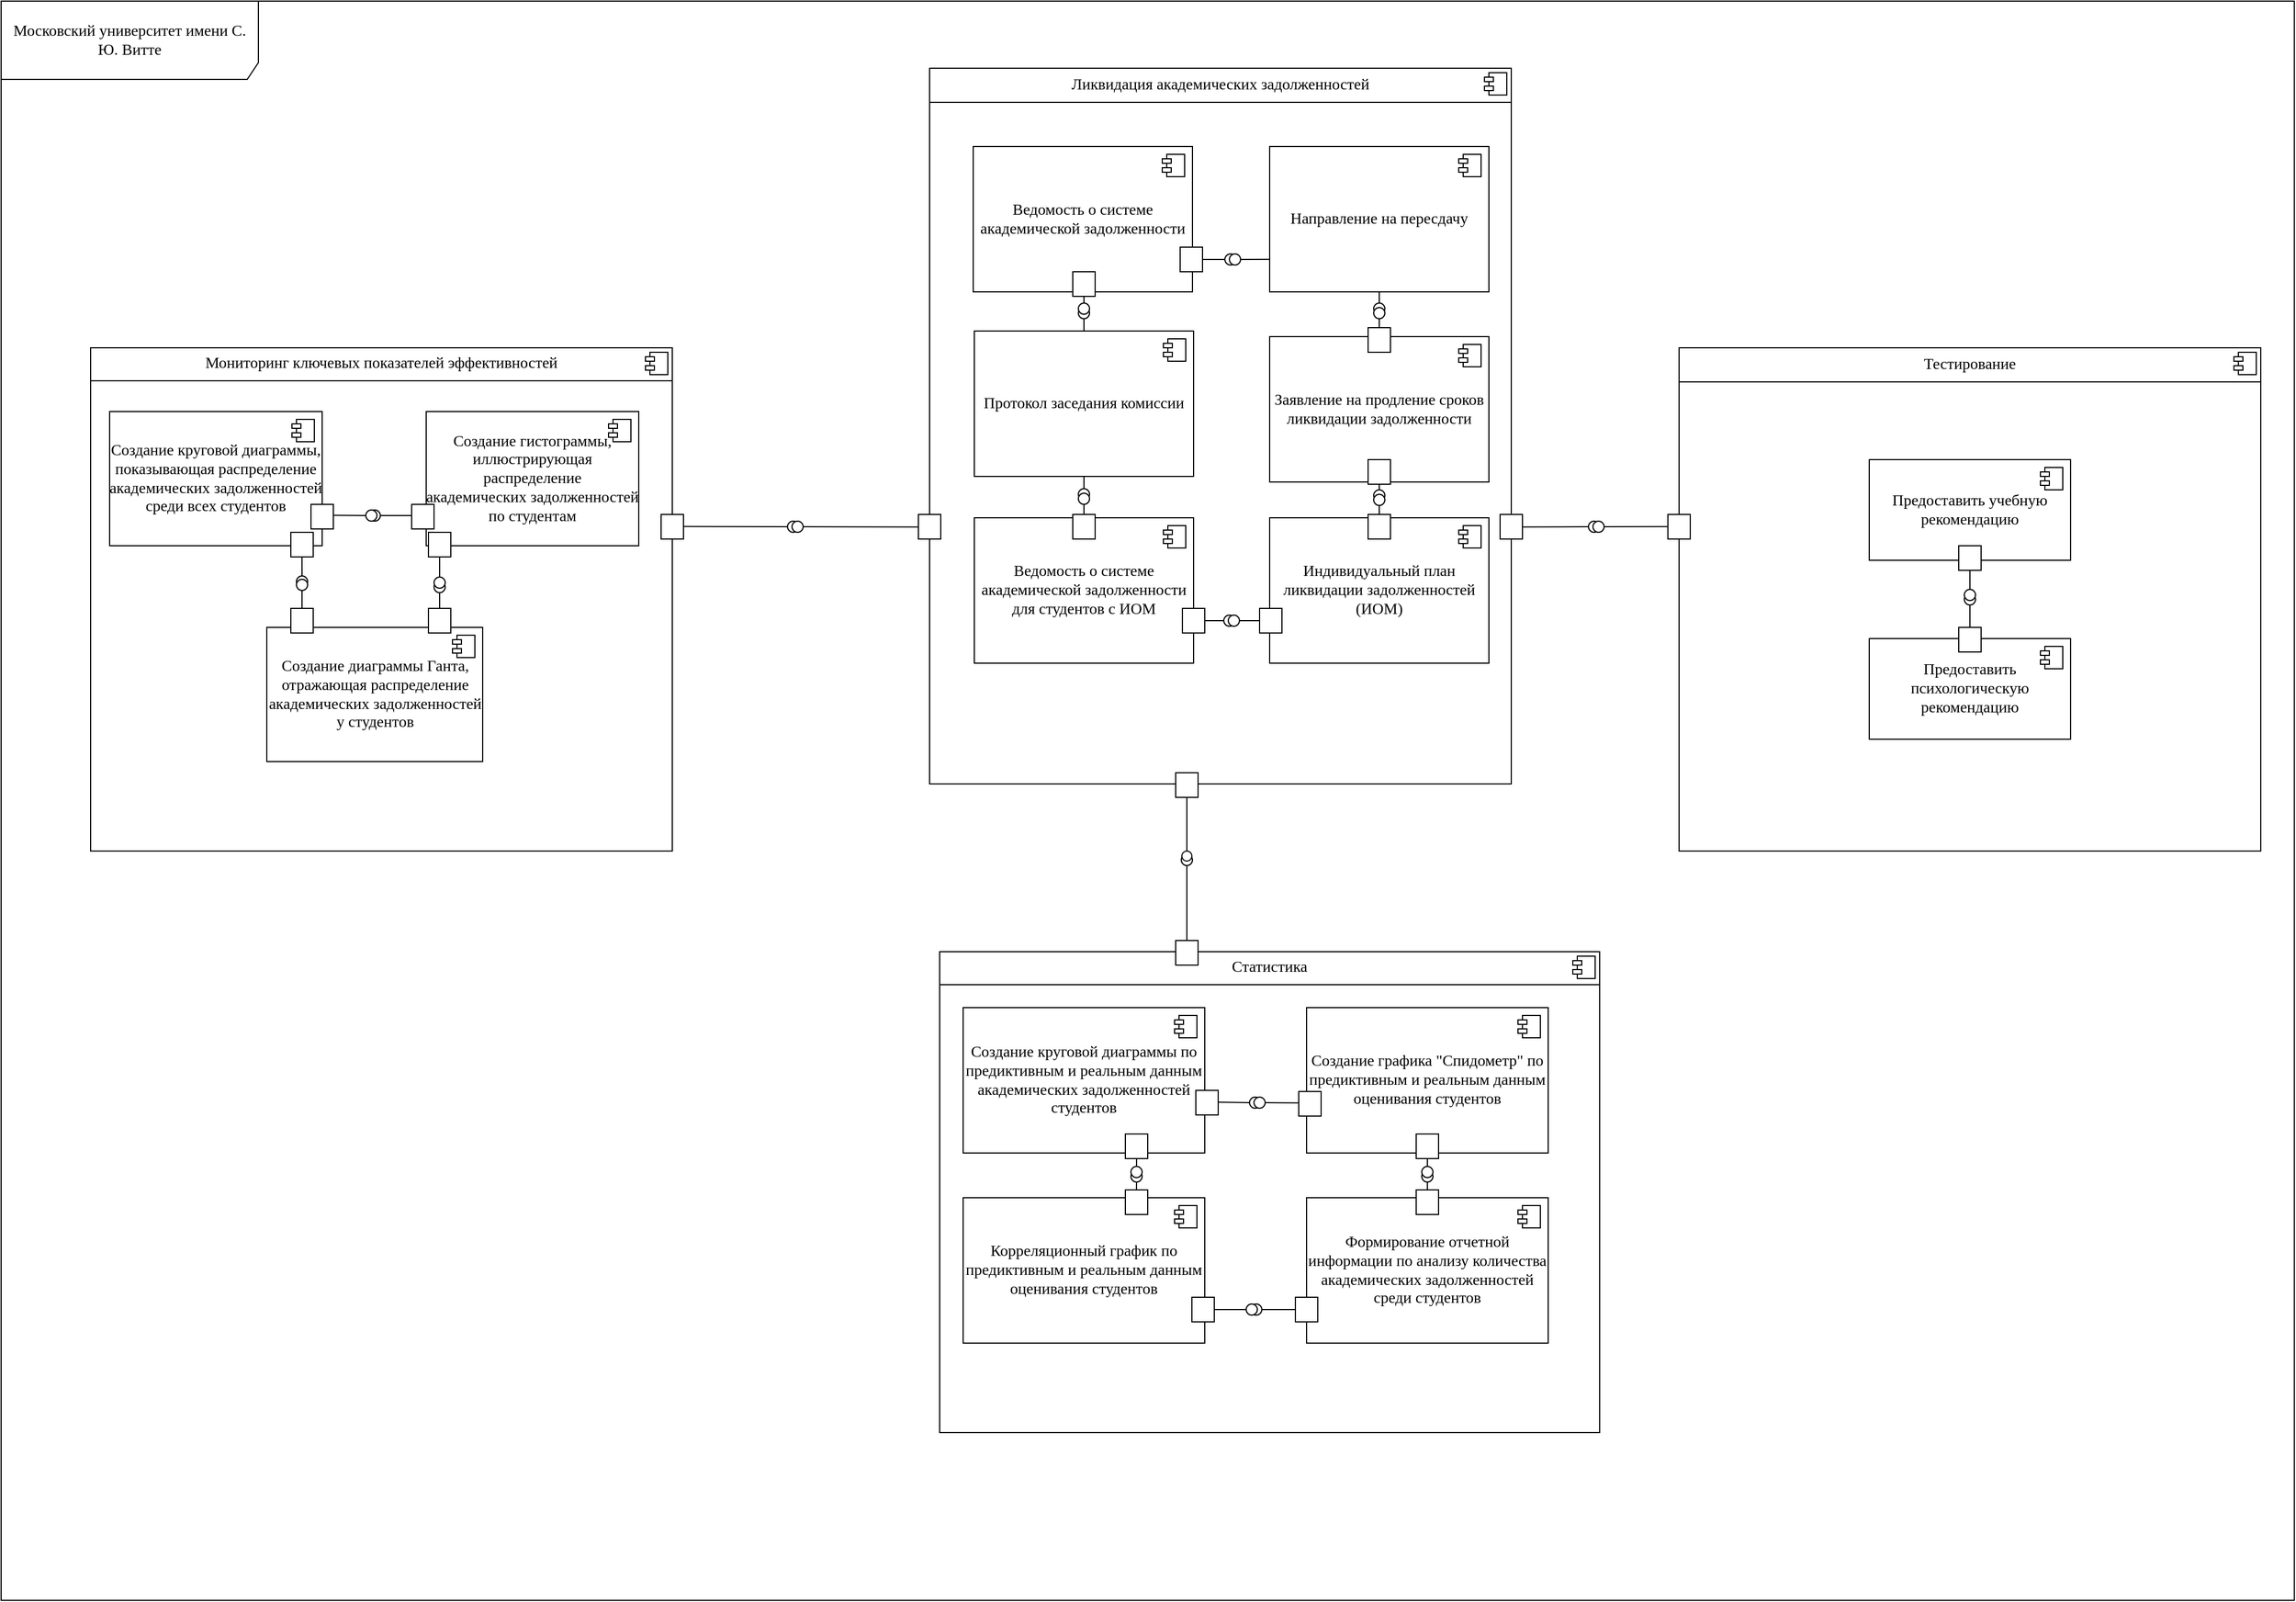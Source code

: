 <mxfile version="26.2.14">
  <diagram name="Страница — 1" id="tuDW8CyXOWbxXbq1CpbA">
    <mxGraphModel dx="2610" dy="2129" grid="1" gridSize="10" guides="1" tooltips="1" connect="1" arrows="1" fold="1" page="1" pageScale="1" pageWidth="827" pageHeight="1169" math="0" shadow="0">
      <root>
        <mxCell id="0" />
        <mxCell id="1" parent="0" />
        <mxCell id="GqfjoaPEXX9DiEDyRWb6-24" value="Московский университет имени С. Ю. Витте" style="shape=umlFrame;whiteSpace=wrap;html=1;pointerEvents=0;width=230;height=70;fontFamily=Times New Roman;fontSize=14;" parent="1" vertex="1">
          <mxGeometry x="-700" y="-350" width="2050" height="1430" as="geometry" />
        </mxCell>
        <mxCell id="eFST4AZn0hhs2lqFVO2i-1" value="&lt;p style=&quot;margin:0px;margin-top:6px;text-align:center;&quot;&gt;&lt;span style=&quot;font-family: &amp;quot;Times New Roman&amp;quot;; font-size: 14px;&quot;&gt;Мониторинг ключевых показателей эффективностей&lt;/span&gt;&lt;/p&gt;&lt;hr size=&quot;1&quot; style=&quot;border-style:solid;&quot;&gt;&lt;p style=&quot;margin:0px;margin-left:8px;&quot;&gt;&lt;br&gt;&lt;/p&gt;" style="align=left;overflow=fill;html=1;dropTarget=0;whiteSpace=wrap;" parent="1" vertex="1">
          <mxGeometry x="-620" y="-40" width="520" height="450" as="geometry" />
        </mxCell>
        <mxCell id="eFST4AZn0hhs2lqFVO2i-2" value="" style="shape=component;jettyWidth=8;jettyHeight=4;" parent="eFST4AZn0hhs2lqFVO2i-1" vertex="1">
          <mxGeometry x="1" width="20" height="20" relative="1" as="geometry">
            <mxPoint x="-24" y="4" as="offset" />
          </mxGeometry>
        </mxCell>
        <mxCell id="eFST4AZn0hhs2lqFVO2i-3" value="Создание круговой диаграммы, показывающая распределение академических&amp;nbsp;задолженностей среди всех студентов" style="html=1;dropTarget=0;whiteSpace=wrap;fontFamily=Times New Roman;fontSize=14;" parent="1" vertex="1">
          <mxGeometry x="-603" y="17" width="190" height="120" as="geometry" />
        </mxCell>
        <mxCell id="eFST4AZn0hhs2lqFVO2i-4" value="" style="shape=module;jettyWidth=8;jettyHeight=4;fontFamily=Times New Roman;fontSize=14;" parent="eFST4AZn0hhs2lqFVO2i-3" vertex="1">
          <mxGeometry x="1" width="20" height="20" relative="1" as="geometry">
            <mxPoint x="-27" y="7" as="offset" />
          </mxGeometry>
        </mxCell>
        <mxCell id="eFST4AZn0hhs2lqFVO2i-5" value="&lt;p style=&quot;margin:0px;margin-top:6px;text-align:center;&quot;&gt;&lt;span style=&quot;background-color: transparent;&quot;&gt;&lt;font face=&quot;Times New Roman&quot;&gt;&lt;span style=&quot;font-size: 14px;&quot;&gt;Статистика&lt;/span&gt;&lt;/font&gt;&lt;/span&gt;&lt;/p&gt;&lt;hr size=&quot;1&quot; style=&quot;border-style:solid;&quot;&gt;&lt;p style=&quot;margin:0px;margin-left:8px;&quot;&gt;&lt;br&gt;&lt;/p&gt;" style="align=left;overflow=fill;html=1;dropTarget=0;whiteSpace=wrap;" parent="1" vertex="1">
          <mxGeometry x="139" y="500" width="590" height="430" as="geometry" />
        </mxCell>
        <mxCell id="eFST4AZn0hhs2lqFVO2i-6" value="" style="shape=component;jettyWidth=8;jettyHeight=4;" parent="eFST4AZn0hhs2lqFVO2i-5" vertex="1">
          <mxGeometry x="1" width="20" height="20" relative="1" as="geometry">
            <mxPoint x="-24" y="4" as="offset" />
          </mxGeometry>
        </mxCell>
        <mxCell id="eFST4AZn0hhs2lqFVO2i-7" value="&lt;p style=&quot;margin:0px;margin-top:6px;text-align:center;&quot;&gt;&lt;span style=&quot;background-color: transparent; text-align: left; font-size: 14px;&quot;&gt;&lt;font face=&quot;Times New Roman&quot;&gt;Тестирование&lt;/font&gt;&lt;/span&gt;&lt;/p&gt;&lt;hr size=&quot;1&quot; style=&quot;border-style:solid;&quot;&gt;&lt;p style=&quot;margin:0px;margin-left:8px;&quot;&gt;&lt;br&gt;&lt;/p&gt;" style="align=left;overflow=fill;html=1;dropTarget=0;whiteSpace=wrap;" parent="1" vertex="1">
          <mxGeometry x="800" y="-40" width="520" height="450" as="geometry" />
        </mxCell>
        <mxCell id="eFST4AZn0hhs2lqFVO2i-8" value="" style="shape=component;jettyWidth=8;jettyHeight=4;" parent="eFST4AZn0hhs2lqFVO2i-7" vertex="1">
          <mxGeometry x="1" width="20" height="20" relative="1" as="geometry">
            <mxPoint x="-24" y="4" as="offset" />
          </mxGeometry>
        </mxCell>
        <mxCell id="eFST4AZn0hhs2lqFVO2i-9" value="Создание круговой диаграммы по предиктивным и реальным данным академических задолженностей студентов" style="html=1;dropTarget=0;whiteSpace=wrap;fontFamily=Times New Roman;fontSize=14;" parent="1" vertex="1">
          <mxGeometry x="160" y="550" width="216" height="130" as="geometry" />
        </mxCell>
        <mxCell id="eFST4AZn0hhs2lqFVO2i-10" value="" style="shape=module;jettyWidth=8;jettyHeight=4;fontFamily=Times New Roman;fontSize=14;" parent="eFST4AZn0hhs2lqFVO2i-9" vertex="1">
          <mxGeometry x="1" width="20" height="20" relative="1" as="geometry">
            <mxPoint x="-27" y="7" as="offset" />
          </mxGeometry>
        </mxCell>
        <mxCell id="eFST4AZn0hhs2lqFVO2i-11" value="Создание графика &quot;Спидометр&quot; по предиктивным и реальным данным оценивания студентов" style="html=1;dropTarget=0;whiteSpace=wrap;fontFamily=Times New Roman;fontSize=14;" parent="1" vertex="1">
          <mxGeometry x="467" y="550" width="216" height="130" as="geometry" />
        </mxCell>
        <mxCell id="eFST4AZn0hhs2lqFVO2i-12" value="" style="shape=module;jettyWidth=8;jettyHeight=4;fontFamily=Times New Roman;fontSize=14;" parent="eFST4AZn0hhs2lqFVO2i-11" vertex="1">
          <mxGeometry x="1" width="20" height="20" relative="1" as="geometry">
            <mxPoint x="-27" y="7" as="offset" />
          </mxGeometry>
        </mxCell>
        <mxCell id="eFST4AZn0hhs2lqFVO2i-13" value="Корреляционный график по предиктивным и реальным данным оценивания студентов" style="html=1;dropTarget=0;whiteSpace=wrap;fontFamily=Times New Roman;fontSize=14;" parent="1" vertex="1">
          <mxGeometry x="160" y="720" width="216" height="130" as="geometry" />
        </mxCell>
        <mxCell id="eFST4AZn0hhs2lqFVO2i-14" value="" style="shape=module;jettyWidth=8;jettyHeight=4;fontFamily=Times New Roman;fontSize=14;" parent="eFST4AZn0hhs2lqFVO2i-13" vertex="1">
          <mxGeometry x="1" width="20" height="20" relative="1" as="geometry">
            <mxPoint x="-27" y="7" as="offset" />
          </mxGeometry>
        </mxCell>
        <mxCell id="eFST4AZn0hhs2lqFVO2i-15" value="Формирование отчетной информации по анализу количества академических задолженностей среди студентов" style="html=1;dropTarget=0;whiteSpace=wrap;fontFamily=Times New Roman;fontSize=14;" parent="1" vertex="1">
          <mxGeometry x="467" y="720" width="216" height="130" as="geometry" />
        </mxCell>
        <mxCell id="eFST4AZn0hhs2lqFVO2i-16" value="" style="shape=module;jettyWidth=8;jettyHeight=4;fontFamily=Times New Roman;fontSize=14;" parent="eFST4AZn0hhs2lqFVO2i-15" vertex="1">
          <mxGeometry x="1" width="20" height="20" relative="1" as="geometry">
            <mxPoint x="-27" y="7" as="offset" />
          </mxGeometry>
        </mxCell>
        <mxCell id="eFST4AZn0hhs2lqFVO2i-25" value="" style="endArrow=none;html=1;rounded=0;entryX=0;entryY=0.5;entryDx=0;entryDy=0;exitX=1;exitY=0.5;exitDx=0;exitDy=0;" parent="1" source="3ke8UDndpjx4X5iE5hRl-86" target="qDimAyg0jFaIY0I--tQH-64" edge="1">
          <mxGeometry width="50" height="50" relative="1" as="geometry">
            <mxPoint x="263" y="860" as="sourcePoint" />
            <mxPoint x="291" y="881" as="targetPoint" />
          </mxGeometry>
        </mxCell>
        <mxCell id="eFST4AZn0hhs2lqFVO2i-24" value="" style="ellipse;whiteSpace=wrap;html=1;aspect=fixed;" parent="1" vertex="1">
          <mxGeometry x="417" y="815" width="10" height="10" as="geometry" />
        </mxCell>
        <mxCell id="eFST4AZn0hhs2lqFVO2i-29" value="" style="endArrow=none;html=1;rounded=0;entryX=0.717;entryY=0;entryDx=0;entryDy=0;exitX=0.5;exitY=1;exitDx=0;exitDy=0;entryPerimeter=0;" parent="1" source="eFST4AZn0hhs2lqFVO2i-30" target="eFST4AZn0hhs2lqFVO2i-13" edge="1">
          <mxGeometry width="50" height="50" relative="1" as="geometry">
            <mxPoint x="273" y="870" as="sourcePoint" />
            <mxPoint x="273" y="715" as="targetPoint" />
          </mxGeometry>
        </mxCell>
        <mxCell id="eFST4AZn0hhs2lqFVO2i-31" value="" style="endArrow=none;html=1;rounded=0;entryX=1;entryY=0.25;entryDx=0;entryDy=0;exitX=0.5;exitY=1;exitDx=0;exitDy=0;" parent="1" source="eFST4AZn0hhs2lqFVO2i-32" target="eFST4AZn0hhs2lqFVO2i-30" edge="1">
          <mxGeometry width="50" height="50" relative="1" as="geometry">
            <mxPoint x="340" y="690" as="sourcePoint" />
            <mxPoint x="273" y="715" as="targetPoint" />
          </mxGeometry>
        </mxCell>
        <mxCell id="eFST4AZn0hhs2lqFVO2i-30" value="" style="ellipse;whiteSpace=wrap;html=1;aspect=fixed;" parent="1" vertex="1">
          <mxGeometry x="310" y="696" width="10" height="10" as="geometry" />
        </mxCell>
        <mxCell id="eFST4AZn0hhs2lqFVO2i-33" value="" style="endArrow=none;html=1;rounded=0;entryX=0.5;entryY=0;entryDx=0;entryDy=0;exitX=0.718;exitY=1.002;exitDx=0;exitDy=0;exitPerimeter=0;" parent="1" source="eFST4AZn0hhs2lqFVO2i-9" target="eFST4AZn0hhs2lqFVO2i-32" edge="1">
          <mxGeometry width="50" height="50" relative="1" as="geometry">
            <mxPoint x="340" y="690" as="sourcePoint" />
            <mxPoint x="304" y="703" as="targetPoint" />
          </mxGeometry>
        </mxCell>
        <mxCell id="eFST4AZn0hhs2lqFVO2i-32" value="" style="ellipse;whiteSpace=wrap;html=1;aspect=fixed;" parent="1" vertex="1">
          <mxGeometry x="310" y="692" width="10" height="10" as="geometry" />
        </mxCell>
        <mxCell id="eFST4AZn0hhs2lqFVO2i-36" value="" style="endArrow=none;html=1;rounded=0;entryX=0;entryY=0.656;entryDx=0;entryDy=0;exitX=1;exitY=0.5;exitDx=0;exitDy=0;entryPerimeter=0;" parent="1" source="eFST4AZn0hhs2lqFVO2i-39" target="eFST4AZn0hhs2lqFVO2i-11" edge="1">
          <mxGeometry width="50" height="50" relative="1" as="geometry">
            <mxPoint x="350" y="700" as="sourcePoint" />
            <mxPoint x="460.0" y="660" as="targetPoint" />
          </mxGeometry>
        </mxCell>
        <mxCell id="eFST4AZn0hhs2lqFVO2i-38" value="" style="endArrow=none;html=1;rounded=0;entryX=0;entryY=0.5;entryDx=0;entryDy=0;exitX=1;exitY=0.649;exitDx=0;exitDy=0;exitPerimeter=0;" parent="1" source="eFST4AZn0hhs2lqFVO2i-9" target="eFST4AZn0hhs2lqFVO2i-37" edge="1">
          <mxGeometry width="50" height="50" relative="1" as="geometry">
            <mxPoint x="380.0" y="635" as="sourcePoint" />
            <mxPoint x="460" y="660" as="targetPoint" />
          </mxGeometry>
        </mxCell>
        <mxCell id="eFST4AZn0hhs2lqFVO2i-37" value="" style="ellipse;whiteSpace=wrap;html=1;aspect=fixed;" parent="1" vertex="1">
          <mxGeometry x="416" y="630" width="10" height="10" as="geometry" />
        </mxCell>
        <mxCell id="eFST4AZn0hhs2lqFVO2i-40" value="" style="endArrow=none;html=1;rounded=0;entryX=0;entryY=0.5;entryDx=0;entryDy=0;exitX=1;exitY=0.25;exitDx=0;exitDy=0;" parent="1" source="eFST4AZn0hhs2lqFVO2i-37" target="eFST4AZn0hhs2lqFVO2i-39" edge="1">
          <mxGeometry width="50" height="50" relative="1" as="geometry">
            <mxPoint x="413" y="643" as="sourcePoint" />
            <mxPoint x="460" y="660" as="targetPoint" />
          </mxGeometry>
        </mxCell>
        <mxCell id="eFST4AZn0hhs2lqFVO2i-39" value="" style="ellipse;whiteSpace=wrap;html=1;aspect=fixed;" parent="1" vertex="1">
          <mxGeometry x="420" y="630" width="10" height="10" as="geometry" />
        </mxCell>
        <mxCell id="eFST4AZn0hhs2lqFVO2i-43" value="" style="endArrow=none;html=1;rounded=0;entryX=0.5;entryY=0;entryDx=0;entryDy=0;exitX=0.5;exitY=1;exitDx=0;exitDy=0;" parent="1" source="eFST4AZn0hhs2lqFVO2i-44" target="eFST4AZn0hhs2lqFVO2i-15" edge="1">
          <mxGeometry width="50" height="50" relative="1" as="geometry">
            <mxPoint x="427" y="653" as="sourcePoint" />
            <mxPoint x="515" y="710" as="targetPoint" />
          </mxGeometry>
        </mxCell>
        <mxCell id="eFST4AZn0hhs2lqFVO2i-45" value="" style="endArrow=none;html=1;rounded=0;entryX=0.75;entryY=0;entryDx=0;entryDy=0;exitX=0.5;exitY=1;exitDx=0;exitDy=0;" parent="1" source="eFST4AZn0hhs2lqFVO2i-46" target="eFST4AZn0hhs2lqFVO2i-44" edge="1">
          <mxGeometry width="50" height="50" relative="1" as="geometry">
            <mxPoint x="580" y="690" as="sourcePoint" />
            <mxPoint x="515" y="710" as="targetPoint" />
          </mxGeometry>
        </mxCell>
        <mxCell id="eFST4AZn0hhs2lqFVO2i-44" value="" style="ellipse;whiteSpace=wrap;html=1;aspect=fixed;" parent="1" vertex="1">
          <mxGeometry x="570" y="696" width="10" height="10" as="geometry" />
        </mxCell>
        <mxCell id="eFST4AZn0hhs2lqFVO2i-47" value="" style="endArrow=none;html=1;rounded=0;entryX=0.5;entryY=0;entryDx=0;entryDy=0;exitX=0.5;exitY=1;exitDx=0;exitDy=0;" parent="1" source="eFST4AZn0hhs2lqFVO2i-11" target="eFST4AZn0hhs2lqFVO2i-46" edge="1">
          <mxGeometry width="50" height="50" relative="1" as="geometry">
            <mxPoint x="580" y="690" as="sourcePoint" />
            <mxPoint x="533" y="701" as="targetPoint" />
          </mxGeometry>
        </mxCell>
        <mxCell id="eFST4AZn0hhs2lqFVO2i-46" value="" style="ellipse;whiteSpace=wrap;html=1;aspect=fixed;" parent="1" vertex="1">
          <mxGeometry x="570" y="692" width="10" height="10" as="geometry" />
        </mxCell>
        <mxCell id="eFST4AZn0hhs2lqFVO2i-63" value="Предоставить учебную рекомендацию" style="html=1;dropTarget=0;whiteSpace=wrap;fontFamily=Times New Roman;fontSize=14;" parent="1" vertex="1">
          <mxGeometry x="970" y="60" width="180" height="90" as="geometry" />
        </mxCell>
        <mxCell id="eFST4AZn0hhs2lqFVO2i-64" value="" style="shape=module;jettyWidth=8;jettyHeight=4;fontFamily=Times New Roman;fontSize=14;" parent="eFST4AZn0hhs2lqFVO2i-63" vertex="1">
          <mxGeometry x="1" width="20" height="20" relative="1" as="geometry">
            <mxPoint x="-27" y="7" as="offset" />
          </mxGeometry>
        </mxCell>
        <mxCell id="eFST4AZn0hhs2lqFVO2i-65" value="Предоставить психологическую рекомендацию" style="html=1;dropTarget=0;whiteSpace=wrap;fontFamily=Times New Roman;fontSize=14;" parent="1" vertex="1">
          <mxGeometry x="970" y="220" width="180" height="90" as="geometry" />
        </mxCell>
        <mxCell id="eFST4AZn0hhs2lqFVO2i-66" value="" style="shape=module;jettyWidth=8;jettyHeight=4;fontFamily=Times New Roman;fontSize=14;" parent="eFST4AZn0hhs2lqFVO2i-65" vertex="1">
          <mxGeometry x="1" width="20" height="20" relative="1" as="geometry">
            <mxPoint x="-27" y="7" as="offset" />
          </mxGeometry>
        </mxCell>
        <mxCell id="eFST4AZn0hhs2lqFVO2i-75" value="" style="endArrow=none;html=1;rounded=0;exitX=0.5;exitY=0;exitDx=0;exitDy=0;entryX=0.5;entryY=1;entryDx=0;entryDy=0;" parent="1" source="eFST4AZn0hhs2lqFVO2i-78" target="eFST4AZn0hhs2lqFVO2i-63" edge="1">
          <mxGeometry width="50" height="50" relative="1" as="geometry">
            <mxPoint x="918" y="579" as="sourcePoint" />
            <mxPoint x="1060" y="160" as="targetPoint" />
          </mxGeometry>
        </mxCell>
        <mxCell id="eFST4AZn0hhs2lqFVO2i-77" value="" style="endArrow=none;html=1;rounded=0;exitX=0.5;exitY=0;exitDx=0;exitDy=0;entryX=0.5;entryY=1;entryDx=0;entryDy=0;" parent="1" source="eFST4AZn0hhs2lqFVO2i-65" target="eFST4AZn0hhs2lqFVO2i-76" edge="1">
          <mxGeometry width="50" height="50" relative="1" as="geometry">
            <mxPoint x="1060" y="210" as="sourcePoint" />
            <mxPoint x="1060" y="160" as="targetPoint" />
          </mxGeometry>
        </mxCell>
        <mxCell id="eFST4AZn0hhs2lqFVO2i-76" value="" style="ellipse;whiteSpace=wrap;html=1;aspect=fixed;" parent="1" vertex="1">
          <mxGeometry x="1055" y="180" width="10" height="10" as="geometry" />
        </mxCell>
        <mxCell id="eFST4AZn0hhs2lqFVO2i-79" value="" style="endArrow=none;html=1;rounded=0;exitX=0.5;exitY=0;exitDx=0;exitDy=0;entryX=0.5;entryY=1;entryDx=0;entryDy=0;" parent="1" source="eFST4AZn0hhs2lqFVO2i-76" target="eFST4AZn0hhs2lqFVO2i-78" edge="1">
          <mxGeometry width="50" height="50" relative="1" as="geometry">
            <mxPoint x="1060" y="180" as="sourcePoint" />
            <mxPoint x="1060" y="160" as="targetPoint" />
          </mxGeometry>
        </mxCell>
        <mxCell id="eFST4AZn0hhs2lqFVO2i-78" value="" style="ellipse;whiteSpace=wrap;html=1;aspect=fixed;" parent="1" vertex="1">
          <mxGeometry x="1055" y="176" width="10" height="10" as="geometry" />
        </mxCell>
        <mxCell id="eFST4AZn0hhs2lqFVO2i-88" value="Создание диаграммы Ганта, отражающая распределение академических&amp;nbsp;задолженностей у студентов" style="html=1;dropTarget=0;whiteSpace=wrap;fontFamily=Times New Roman;fontSize=14;" parent="1" vertex="1">
          <mxGeometry x="-462.5" y="210" width="193" height="120" as="geometry" />
        </mxCell>
        <mxCell id="eFST4AZn0hhs2lqFVO2i-89" value="" style="shape=module;jettyWidth=8;jettyHeight=4;fontFamily=Times New Roman;fontSize=14;" parent="eFST4AZn0hhs2lqFVO2i-88" vertex="1">
          <mxGeometry x="1" width="20" height="20" relative="1" as="geometry">
            <mxPoint x="-27" y="7" as="offset" />
          </mxGeometry>
        </mxCell>
        <mxCell id="eFST4AZn0hhs2lqFVO2i-90" value="Создание гистограммы, иллюстрирующая распределение академических&amp;nbsp;задолженностей по студентам" style="html=1;dropTarget=0;whiteSpace=wrap;fontFamily=Times New Roman;fontSize=14;" parent="1" vertex="1">
          <mxGeometry x="-320" y="17" width="190" height="120" as="geometry" />
        </mxCell>
        <mxCell id="eFST4AZn0hhs2lqFVO2i-91" value="" style="shape=module;jettyWidth=8;jettyHeight=4;fontFamily=Times New Roman;fontSize=14;" parent="eFST4AZn0hhs2lqFVO2i-90" vertex="1">
          <mxGeometry x="1" width="20" height="20" relative="1" as="geometry">
            <mxPoint x="-27" y="7" as="offset" />
          </mxGeometry>
        </mxCell>
        <mxCell id="eFST4AZn0hhs2lqFVO2i-100" value="" style="endArrow=none;html=1;rounded=0;exitX=0.5;exitY=0;exitDx=0;exitDy=0;entryX=0.063;entryY=1.003;entryDx=0;entryDy=0;entryPerimeter=0;" parent="1" source="eFST4AZn0hhs2lqFVO2i-105" target="eFST4AZn0hhs2lqFVO2i-90" edge="1">
          <mxGeometry width="50" height="50" relative="1" as="geometry">
            <mxPoint x="800" y="211" as="sourcePoint" />
            <mxPoint x="-293" y="140" as="targetPoint" />
          </mxGeometry>
        </mxCell>
        <mxCell id="eFST4AZn0hhs2lqFVO2i-101" value="" style="endArrow=none;html=1;rounded=0;entryX=0.905;entryY=1.003;entryDx=0;entryDy=0;entryPerimeter=0;" parent="1" source="eFST4AZn0hhs2lqFVO2i-116" target="eFST4AZn0hhs2lqFVO2i-3" edge="1">
          <mxGeometry width="50" height="50" relative="1" as="geometry">
            <mxPoint x="-190" y="315" as="sourcePoint" />
            <mxPoint x="-490.08" y="147" as="targetPoint" />
          </mxGeometry>
        </mxCell>
        <mxCell id="eFST4AZn0hhs2lqFVO2i-102" value="" style="endArrow=none;html=1;rounded=0;entryX=-0.009;entryY=0.456;entryDx=0;entryDy=0;exitX=1;exitY=0.5;exitDx=0;exitDy=0;entryPerimeter=0;" parent="1" source="eFST4AZn0hhs2lqFVO2i-114" target="3ke8UDndpjx4X5iE5hRl-100" edge="1">
          <mxGeometry width="50" height="50" relative="1" as="geometry">
            <mxPoint x="-259" y="210" as="sourcePoint" />
            <mxPoint x="-314" y="85" as="targetPoint" />
          </mxGeometry>
        </mxCell>
        <mxCell id="eFST4AZn0hhs2lqFVO2i-104" value="" style="endArrow=none;html=1;rounded=0;entryX=0.5;entryY=1;entryDx=0;entryDy=0;exitX=0.5;exitY=0;exitDx=0;exitDy=0;" parent="1" source="3ke8UDndpjx4X5iE5hRl-94" target="eFST4AZn0hhs2lqFVO2i-103" edge="1">
          <mxGeometry width="50" height="50" relative="1" as="geometry">
            <mxPoint x="-280.0" y="305" as="sourcePoint" />
            <mxPoint x="-55" y="255" as="targetPoint" />
          </mxGeometry>
        </mxCell>
        <mxCell id="eFST4AZn0hhs2lqFVO2i-103" value="" style="ellipse;whiteSpace=wrap;html=1;aspect=fixed;" parent="1" vertex="1">
          <mxGeometry x="-313" y="169" width="10" height="10" as="geometry" />
        </mxCell>
        <mxCell id="eFST4AZn0hhs2lqFVO2i-106" value="" style="endArrow=none;html=1;rounded=0;entryX=0.057;entryY=0.717;entryDx=0;entryDy=0;exitX=0.735;exitY=0.08;exitDx=0;exitDy=0;exitPerimeter=0;entryPerimeter=0;" parent="1" source="eFST4AZn0hhs2lqFVO2i-103" target="eFST4AZn0hhs2lqFVO2i-105" edge="1">
          <mxGeometry width="50" height="50" relative="1" as="geometry">
            <mxPoint x="-131" y="287" as="sourcePoint" />
            <mxPoint x="-55" y="255" as="targetPoint" />
          </mxGeometry>
        </mxCell>
        <mxCell id="eFST4AZn0hhs2lqFVO2i-105" value="" style="ellipse;whiteSpace=wrap;html=1;aspect=fixed;" parent="1" vertex="1">
          <mxGeometry x="-313" y="165" width="10" height="10" as="geometry" />
        </mxCell>
        <mxCell id="eFST4AZn0hhs2lqFVO2i-113" value="" style="endArrow=none;html=1;rounded=0;entryX=0;entryY=0.5;entryDx=0;entryDy=0;entryPerimeter=0;exitX=1;exitY=0.5;exitDx=0;exitDy=0;" parent="1" source="eFST4AZn0hhs2lqFVO2i-114" target="eFST4AZn0hhs2lqFVO2i-112" edge="1">
          <mxGeometry width="50" height="50" relative="1" as="geometry">
            <mxPoint x="-200" y="115" as="sourcePoint" />
            <mxPoint x="-150" y="150" as="targetPoint" />
          </mxGeometry>
        </mxCell>
        <mxCell id="eFST4AZn0hhs2lqFVO2i-115" value="" style="endArrow=none;html=1;rounded=0;entryX=0;entryY=0.5;entryDx=0;entryDy=0;entryPerimeter=0;exitX=1;exitY=0.5;exitDx=0;exitDy=0;" parent="1" source="eFST4AZn0hhs2lqFVO2i-112" target="eFST4AZn0hhs2lqFVO2i-114" edge="1">
          <mxGeometry width="50" height="50" relative="1" as="geometry">
            <mxPoint x="-170" y="130" as="sourcePoint" />
            <mxPoint x="-150" y="150" as="targetPoint" />
          </mxGeometry>
        </mxCell>
        <mxCell id="eFST4AZn0hhs2lqFVO2i-117" value="" style="endArrow=none;html=1;rounded=0;entryX=0.7;entryY=0.9;entryDx=0;entryDy=0;entryPerimeter=0;" parent="1" source="eFST4AZn0hhs2lqFVO2i-118" target="eFST4AZn0hhs2lqFVO2i-116" edge="1">
          <mxGeometry width="50" height="50" relative="1" as="geometry">
            <mxPoint x="-269" y="200" as="sourcePoint" />
            <mxPoint x="-306" y="158" as="targetPoint" />
          </mxGeometry>
        </mxCell>
        <mxCell id="eFST4AZn0hhs2lqFVO2i-116" value="" style="ellipse;whiteSpace=wrap;html=1;aspect=fixed;" parent="1" vertex="1">
          <mxGeometry x="-436" y="164" width="10" height="10" as="geometry" />
        </mxCell>
        <mxCell id="eFST4AZn0hhs2lqFVO2i-119" value="" style="endArrow=none;html=1;rounded=0;entryX=0.5;entryY=1;entryDx=0;entryDy=0;exitX=0.5;exitY=0;exitDx=0;exitDy=0;" parent="1" source="3ke8UDndpjx4X5iE5hRl-97" target="eFST4AZn0hhs2lqFVO2i-118" edge="1">
          <mxGeometry width="50" height="50" relative="1" as="geometry">
            <mxPoint x="-431" y="209" as="sourcePoint" />
            <mxPoint x="-293" y="179" as="targetPoint" />
          </mxGeometry>
        </mxCell>
        <mxCell id="eFST4AZn0hhs2lqFVO2i-118" value="" style="ellipse;whiteSpace=wrap;html=1;aspect=fixed;" parent="1" vertex="1">
          <mxGeometry x="-436" y="167" width="10" height="10" as="geometry" />
        </mxCell>
        <mxCell id="mNeHW8iMTvMaGaCUjGPF-1" value="&lt;p style=&quot;text-align: center; margin: 6px 0px 0px;&quot;&gt;&lt;span style=&quot;background-color: transparent; text-align: left; font-size: 14px;&quot;&gt;&lt;font face=&quot;Times New Roman&quot;&gt;Ликвидация академических задолженностей&lt;/font&gt;&lt;/span&gt;&lt;/p&gt;&lt;hr size=&quot;1&quot; style=&quot;border-style:solid;&quot;&gt;&lt;p style=&quot;margin:0px;margin-left:8px;&quot;&gt;&lt;br&gt;&lt;/p&gt;" style="align=left;overflow=fill;html=1;dropTarget=0;whiteSpace=wrap;" parent="1" vertex="1">
          <mxGeometry x="130" y="-290" width="520" height="640" as="geometry" />
        </mxCell>
        <mxCell id="mNeHW8iMTvMaGaCUjGPF-2" value="" style="shape=component;jettyWidth=8;jettyHeight=4;" parent="mNeHW8iMTvMaGaCUjGPF-1" vertex="1">
          <mxGeometry x="1" width="20" height="20" relative="1" as="geometry">
            <mxPoint x="-24" y="4" as="offset" />
          </mxGeometry>
        </mxCell>
        <mxCell id="mNeHW8iMTvMaGaCUjGPF-4" value="" style="endArrow=none;html=1;rounded=0;entryX=0;entryY=0.5;entryDx=0;entryDy=0;entryPerimeter=0;exitX=1;exitY=0.5;exitDx=0;exitDy=0;" parent="1" source="eFST4AZn0hhs2lqFVO2i-112" target="eFST4AZn0hhs2lqFVO2i-114" edge="1">
          <mxGeometry width="50" height="50" relative="1" as="geometry">
            <mxPoint x="-403" y="105" as="sourcePoint" />
            <mxPoint x="-180" y="130" as="targetPoint" />
          </mxGeometry>
        </mxCell>
        <mxCell id="eFST4AZn0hhs2lqFVO2i-114" value="" style="ellipse;whiteSpace=wrap;html=1;aspect=fixed;" parent="1" vertex="1">
          <mxGeometry x="-371" y="105" width="10" height="10" as="geometry" />
        </mxCell>
        <mxCell id="mNeHW8iMTvMaGaCUjGPF-5" value="" style="endArrow=none;html=1;rounded=0;entryX=0;entryY=0.5;entryDx=0;entryDy=0;entryPerimeter=0;exitX=0.974;exitY=0.441;exitDx=0;exitDy=0;exitPerimeter=0;" parent="1" source="3ke8UDndpjx4X5iE5hRl-99" target="eFST4AZn0hhs2lqFVO2i-112" edge="1">
          <mxGeometry width="50" height="50" relative="1" as="geometry">
            <mxPoint x="-403" y="105" as="sourcePoint" />
            <mxPoint x="-270" y="122" as="targetPoint" />
          </mxGeometry>
        </mxCell>
        <mxCell id="eFST4AZn0hhs2lqFVO2i-112" value="" style="ellipse;whiteSpace=wrap;html=1;aspect=fixed;" parent="1" vertex="1">
          <mxGeometry x="-374" y="105" width="10" height="10" as="geometry" />
        </mxCell>
        <mxCell id="mNeHW8iMTvMaGaCUjGPF-20" value="&lt;span style=&quot;text-align: start; caret-color: rgb(51, 144, 236); white-space-collapse: preserve; background-color: rgb(255, 255, 255);&quot;&gt;Заявление на продление сроков ликвидации задолженности&lt;/span&gt;" style="html=1;dropTarget=0;whiteSpace=wrap;fontFamily=Times New Roman;fontSize=14;" parent="1" vertex="1">
          <mxGeometry x="434" y="-50" width="196" height="130" as="geometry" />
        </mxCell>
        <mxCell id="mNeHW8iMTvMaGaCUjGPF-21" value="" style="shape=module;jettyWidth=8;jettyHeight=4;fontFamily=Times New Roman;fontSize=14;" parent="mNeHW8iMTvMaGaCUjGPF-20" vertex="1">
          <mxGeometry x="1" width="20" height="20" relative="1" as="geometry">
            <mxPoint x="-27" y="7" as="offset" />
          </mxGeometry>
        </mxCell>
        <mxCell id="mNeHW8iMTvMaGaCUjGPF-22" value="Направление на пересдачу" style="html=1;dropTarget=0;whiteSpace=wrap;fontFamily=Times New Roman;fontSize=14;" parent="1" vertex="1">
          <mxGeometry x="434" y="-220" width="196" height="130" as="geometry" />
        </mxCell>
        <mxCell id="mNeHW8iMTvMaGaCUjGPF-23" value="" style="shape=module;jettyWidth=8;jettyHeight=4;fontFamily=Times New Roman;fontSize=14;" parent="mNeHW8iMTvMaGaCUjGPF-22" vertex="1">
          <mxGeometry x="1" width="20" height="20" relative="1" as="geometry">
            <mxPoint x="-27" y="7" as="offset" />
          </mxGeometry>
        </mxCell>
        <mxCell id="mNeHW8iMTvMaGaCUjGPF-24" value="&lt;span style=&quot;text-align: start; caret-color: rgb(51, 144, 236); white-space-collapse: preserve; background-color: rgb(255, 255, 255);&quot;&gt;Ведомость о системе академической задолженности&lt;/span&gt;" style="html=1;dropTarget=0;whiteSpace=wrap;fontFamily=Times New Roman;fontSize=14;" parent="1" vertex="1">
          <mxGeometry x="169" y="-220" width="196" height="130" as="geometry" />
        </mxCell>
        <mxCell id="mNeHW8iMTvMaGaCUjGPF-25" value="" style="shape=module;jettyWidth=8;jettyHeight=4;fontFamily=Times New Roman;fontSize=14;" parent="mNeHW8iMTvMaGaCUjGPF-24" vertex="1">
          <mxGeometry x="1" width="20" height="20" relative="1" as="geometry">
            <mxPoint x="-27" y="7" as="offset" />
          </mxGeometry>
        </mxCell>
        <mxCell id="mNeHW8iMTvMaGaCUjGPF-26" value="&lt;span style=&quot;text-align: start; caret-color: rgb(51, 144, 236); white-space-collapse: preserve; background-color: rgb(255, 255, 255);&quot;&gt;Ведомость о системе академической задолженности для студентов с ИОМ&lt;/span&gt;" style="html=1;dropTarget=0;whiteSpace=wrap;fontFamily=Times New Roman;fontSize=14;" parent="1" vertex="1">
          <mxGeometry x="170" y="112" width="196" height="130" as="geometry" />
        </mxCell>
        <mxCell id="mNeHW8iMTvMaGaCUjGPF-27" value="" style="shape=module;jettyWidth=8;jettyHeight=4;fontFamily=Times New Roman;fontSize=14;" parent="mNeHW8iMTvMaGaCUjGPF-26" vertex="1">
          <mxGeometry x="1" width="20" height="20" relative="1" as="geometry">
            <mxPoint x="-27" y="7" as="offset" />
          </mxGeometry>
        </mxCell>
        <mxCell id="mNeHW8iMTvMaGaCUjGPF-28" value="&lt;span style=&quot;text-align: start; caret-color: rgb(51, 144, 236); white-space-collapse: preserve; background-color: rgb(255, 255, 255);&quot;&gt;Индивидуальный план ликвидации задолженностей (ИОМ)&lt;/span&gt;" style="html=1;dropTarget=0;whiteSpace=wrap;fontFamily=Times New Roman;fontSize=14;" parent="1" vertex="1">
          <mxGeometry x="434" y="112" width="196" height="130" as="geometry" />
        </mxCell>
        <mxCell id="mNeHW8iMTvMaGaCUjGPF-29" value="" style="shape=module;jettyWidth=8;jettyHeight=4;fontFamily=Times New Roman;fontSize=14;" parent="mNeHW8iMTvMaGaCUjGPF-28" vertex="1">
          <mxGeometry x="1" width="20" height="20" relative="1" as="geometry">
            <mxPoint x="-27" y="7" as="offset" />
          </mxGeometry>
        </mxCell>
        <mxCell id="mNeHW8iMTvMaGaCUjGPF-30" value="&lt;span style=&quot;text-align: start; caret-color: rgb(51, 144, 236); white-space-collapse: preserve; background-color: rgb(255, 255, 255);&quot;&gt;Протокол заседания комиссии&lt;/span&gt;" style="html=1;dropTarget=0;whiteSpace=wrap;fontFamily=Times New Roman;fontSize=14;" parent="1" vertex="1">
          <mxGeometry x="170" y="-55" width="196" height="130" as="geometry" />
        </mxCell>
        <mxCell id="mNeHW8iMTvMaGaCUjGPF-31" value="" style="shape=module;jettyWidth=8;jettyHeight=4;fontFamily=Times New Roman;fontSize=14;" parent="mNeHW8iMTvMaGaCUjGPF-30" vertex="1">
          <mxGeometry x="1" width="20" height="20" relative="1" as="geometry">
            <mxPoint x="-27" y="7" as="offset" />
          </mxGeometry>
        </mxCell>
        <mxCell id="3ke8UDndpjx4X5iE5hRl-6" value="" style="ellipse;whiteSpace=wrap;html=1;align=center;aspect=fixed;fillColor=none;strokeColor=none;resizable=0;perimeter=centerPerimeter;rotatable=0;allowArrows=0;points=[];outlineConnect=1;" parent="1" vertex="1">
          <mxGeometry x="435" y="420" width="10" height="10" as="geometry" />
        </mxCell>
        <mxCell id="3ke8UDndpjx4X5iE5hRl-35" value="" style="ellipse;whiteSpace=wrap;html=1;align=center;aspect=fixed;fillColor=none;strokeColor=none;resizable=0;perimeter=centerPerimeter;rotatable=0;allowArrows=0;points=[];outlineConnect=1;" parent="1" vertex="1">
          <mxGeometry x="396" y="172" width="10" height="10" as="geometry" />
        </mxCell>
        <mxCell id="3ke8UDndpjx4X5iE5hRl-43" value="" style="endArrow=none;html=1;rounded=0;exitX=0;exitY=0.5;exitDx=0;exitDy=0;entryX=0.999;entryY=0.641;entryDx=0;entryDy=0;entryPerimeter=0;" parent="1" target="mNeHW8iMTvMaGaCUjGPF-1" edge="1">
          <mxGeometry width="50" height="50" relative="1" as="geometry">
            <mxPoint x="719.0" y="120" as="sourcePoint" />
            <mxPoint x="650.52" y="120.6" as="targetPoint" />
          </mxGeometry>
        </mxCell>
        <mxCell id="3ke8UDndpjx4X5iE5hRl-45" value="" style="endArrow=none;html=1;rounded=0;exitX=-0.003;exitY=0.33;exitDx=0;exitDy=0;entryX=1.003;entryY=0.619;entryDx=0;entryDy=0;entryPerimeter=0;exitPerimeter=0;" parent="1" source="3ke8UDndpjx4X5iE5hRl-46" target="3ke8UDndpjx4X5iE5hRl-44" edge="1">
          <mxGeometry width="50" height="50" relative="1" as="geometry">
            <mxPoint x="798" y="109" as="sourcePoint" />
            <mxPoint x="652" y="106" as="targetPoint" />
          </mxGeometry>
        </mxCell>
        <mxCell id="3ke8UDndpjx4X5iE5hRl-44" value="" style="ellipse;whiteSpace=wrap;html=1;aspect=fixed;" parent="1" vertex="1">
          <mxGeometry x="719" y="115" width="10" height="10" as="geometry" />
        </mxCell>
        <mxCell id="3ke8UDndpjx4X5iE5hRl-47" value="" style="endArrow=none;html=1;rounded=0;entryX=1;entryY=0.5;entryDx=0;entryDy=0;exitX=0;exitY=0.353;exitDx=0;exitDy=0;exitPerimeter=0;" parent="1" edge="1">
          <mxGeometry width="50" height="50" relative="1" as="geometry">
            <mxPoint x="800" y="119.85" as="sourcePoint" />
            <mxPoint x="733.0" y="120" as="targetPoint" />
          </mxGeometry>
        </mxCell>
        <mxCell id="3ke8UDndpjx4X5iE5hRl-46" value="" style="ellipse;whiteSpace=wrap;html=1;aspect=fixed;" parent="1" vertex="1">
          <mxGeometry x="723" y="115" width="10" height="10" as="geometry" />
        </mxCell>
        <mxCell id="3ke8UDndpjx4X5iE5hRl-62" value="" style="rounded=0;whiteSpace=wrap;html=1;" parent="1" vertex="1">
          <mxGeometry x="425" y="193" width="20" height="22" as="geometry" />
        </mxCell>
        <mxCell id="3ke8UDndpjx4X5iE5hRl-63" value="" style="rounded=0;whiteSpace=wrap;html=1;" parent="1" vertex="1">
          <mxGeometry x="356" y="193" width="20" height="22" as="geometry" />
        </mxCell>
        <mxCell id="3ke8UDndpjx4X5iE5hRl-64" value="" style="rounded=0;whiteSpace=wrap;html=1;" parent="1" vertex="1">
          <mxGeometry x="258" y="109" width="20" height="22" as="geometry" />
        </mxCell>
        <mxCell id="3ke8UDndpjx4X5iE5hRl-69" value="" style="rounded=0;whiteSpace=wrap;html=1;" parent="1" vertex="1">
          <mxGeometry x="258" y="-108" width="20" height="22" as="geometry" />
        </mxCell>
        <mxCell id="3ke8UDndpjx4X5iE5hRl-71" value="" style="rounded=0;whiteSpace=wrap;html=1;" parent="1" vertex="1">
          <mxGeometry x="522" y="60" width="20" height="22" as="geometry" />
        </mxCell>
        <mxCell id="3ke8UDndpjx4X5iE5hRl-72" value="" style="rounded=0;whiteSpace=wrap;html=1;" parent="1" vertex="1">
          <mxGeometry x="522" y="109" width="20" height="22" as="geometry" />
        </mxCell>
        <mxCell id="3ke8UDndpjx4X5iE5hRl-73" value="" style="rounded=0;whiteSpace=wrap;html=1;" parent="1" vertex="1">
          <mxGeometry x="640" y="109" width="20" height="22" as="geometry" />
        </mxCell>
        <mxCell id="3ke8UDndpjx4X5iE5hRl-75" value="" style="rounded=0;whiteSpace=wrap;html=1;" parent="1" vertex="1">
          <mxGeometry x="790" y="109" width="20" height="22" as="geometry" />
        </mxCell>
        <mxCell id="3ke8UDndpjx4X5iE5hRl-76" value="" style="rounded=0;whiteSpace=wrap;html=1;" parent="1" vertex="1">
          <mxGeometry x="1050" y="137" width="20" height="22" as="geometry" />
        </mxCell>
        <mxCell id="3ke8UDndpjx4X5iE5hRl-77" value="" style="rounded=0;whiteSpace=wrap;html=1;" parent="1" vertex="1">
          <mxGeometry x="1050" y="210" width="20" height="22" as="geometry" />
        </mxCell>
        <mxCell id="3ke8UDndpjx4X5iE5hRl-80" value="" style="rounded=0;whiteSpace=wrap;html=1;" parent="1" vertex="1">
          <mxGeometry x="368" y="624" width="20" height="22" as="geometry" />
        </mxCell>
        <mxCell id="3ke8UDndpjx4X5iE5hRl-81" value="" style="rounded=0;whiteSpace=wrap;html=1;" parent="1" vertex="1">
          <mxGeometry x="460" y="625" width="20" height="22" as="geometry" />
        </mxCell>
        <mxCell id="3ke8UDndpjx4X5iE5hRl-82" value="" style="rounded=0;whiteSpace=wrap;html=1;" parent="1" vertex="1">
          <mxGeometry x="565" y="663" width="20" height="22" as="geometry" />
        </mxCell>
        <mxCell id="3ke8UDndpjx4X5iE5hRl-83" value="" style="rounded=0;whiteSpace=wrap;html=1;" parent="1" vertex="1">
          <mxGeometry x="565" y="713" width="20" height="22" as="geometry" />
        </mxCell>
        <mxCell id="3ke8UDndpjx4X5iE5hRl-86" value="" style="rounded=0;whiteSpace=wrap;html=1;" parent="1" vertex="1">
          <mxGeometry x="364.5" y="809" width="20" height="22" as="geometry" />
        </mxCell>
        <mxCell id="3ke8UDndpjx4X5iE5hRl-88" value="" style="rounded=0;whiteSpace=wrap;html=1;" parent="1" vertex="1">
          <mxGeometry x="305" y="713" width="20" height="22" as="geometry" />
        </mxCell>
        <mxCell id="3ke8UDndpjx4X5iE5hRl-89" value="" style="rounded=0;whiteSpace=wrap;html=1;" parent="1" vertex="1">
          <mxGeometry x="305" y="663" width="20" height="22" as="geometry" />
        </mxCell>
        <mxCell id="3ke8UDndpjx4X5iE5hRl-93" value="" style="rounded=0;whiteSpace=wrap;html=1;" parent="1" vertex="1">
          <mxGeometry x="-318" y="125" width="20" height="22" as="geometry" />
        </mxCell>
        <mxCell id="3ke8UDndpjx4X5iE5hRl-94" value="" style="rounded=0;whiteSpace=wrap;html=1;" parent="1" vertex="1">
          <mxGeometry x="-318" y="193" width="20" height="22" as="geometry" />
        </mxCell>
        <mxCell id="3ke8UDndpjx4X5iE5hRl-97" value="" style="rounded=0;whiteSpace=wrap;html=1;" parent="1" vertex="1">
          <mxGeometry x="-441" y="193" width="20" height="22" as="geometry" />
        </mxCell>
        <mxCell id="3ke8UDndpjx4X5iE5hRl-98" value="" style="rounded=0;whiteSpace=wrap;html=1;" parent="1" vertex="1">
          <mxGeometry x="-441" y="125" width="20" height="22" as="geometry" />
        </mxCell>
        <mxCell id="3ke8UDndpjx4X5iE5hRl-99" value="" style="rounded=0;whiteSpace=wrap;html=1;" parent="1" vertex="1">
          <mxGeometry x="-423" y="100" width="20" height="22" as="geometry" />
        </mxCell>
        <mxCell id="3ke8UDndpjx4X5iE5hRl-100" value="" style="rounded=0;whiteSpace=wrap;html=1;" parent="1" vertex="1">
          <mxGeometry x="-333" y="100" width="20" height="22" as="geometry" />
        </mxCell>
        <mxCell id="qDimAyg0jFaIY0I--tQH-1" value="" style="endArrow=none;html=1;rounded=0;entryX=0.5;entryY=1;entryDx=0;entryDy=0;exitX=0.5;exitY=0;exitDx=0;exitDy=0;" parent="1" source="qDimAyg0jFaIY0I--tQH-2" target="qDimAyg0jFaIY0I--tQH-6" edge="1">
          <mxGeometry width="50" height="50" relative="1" as="geometry">
            <mxPoint x="560.5" y="412" as="sourcePoint" />
            <mxPoint x="560.56" y="350" as="targetPoint" />
          </mxGeometry>
        </mxCell>
        <mxCell id="qDimAyg0jFaIY0I--tQH-3" value="" style="endArrow=none;html=1;rounded=0;exitX=0.511;exitY=0.001;exitDx=0;exitDy=0;entryX=0.594;entryY=1;entryDx=0;entryDy=0;entryPerimeter=0;exitPerimeter=0;" parent="1" source="qDimAyg0jFaIY0I--tQH-4" target="qDimAyg0jFaIY0I--tQH-2" edge="1">
          <mxGeometry width="50" height="50" relative="1" as="geometry">
            <mxPoint x="440" y="497" as="sourcePoint" />
            <mxPoint x="439" y="350" as="targetPoint" />
          </mxGeometry>
        </mxCell>
        <mxCell id="qDimAyg0jFaIY0I--tQH-5" value="" style="endArrow=none;html=1;rounded=0;exitX=0.5;exitY=0;exitDx=0;exitDy=0;entryX=0.5;entryY=1;entryDx=0;entryDy=0;" parent="1" source="qDimAyg0jFaIY0I--tQH-7" target="qDimAyg0jFaIY0I--tQH-4" edge="1">
          <mxGeometry width="50" height="50" relative="1" as="geometry">
            <mxPoint x="440" y="501" as="sourcePoint" />
            <mxPoint x="440" y="420" as="targetPoint" />
          </mxGeometry>
        </mxCell>
        <mxCell id="qDimAyg0jFaIY0I--tQH-4" value="" style="ellipse;whiteSpace=wrap;html=1;aspect=fixed;" parent="1" vertex="1">
          <mxGeometry x="355" y="413" width="10" height="10" as="geometry" />
        </mxCell>
        <mxCell id="qDimAyg0jFaIY0I--tQH-6" value="" style="rounded=0;whiteSpace=wrap;html=1;" parent="1" vertex="1">
          <mxGeometry x="350" y="340" width="20" height="22" as="geometry" />
        </mxCell>
        <mxCell id="qDimAyg0jFaIY0I--tQH-7" value="" style="rounded=0;whiteSpace=wrap;html=1;" parent="1" vertex="1">
          <mxGeometry x="350" y="490" width="20" height="22" as="geometry" />
        </mxCell>
        <mxCell id="qDimAyg0jFaIY0I--tQH-2" value="" style="ellipse;whiteSpace=wrap;html=1;aspect=fixed;" parent="1" vertex="1">
          <mxGeometry x="355.5" y="410" width="9" height="9" as="geometry" />
        </mxCell>
        <mxCell id="qDimAyg0jFaIY0I--tQH-13" value="" style="endArrow=none;html=1;rounded=0;exitX=1;exitY=0.5;exitDx=0;exitDy=0;entryX=0;entryY=0.641;entryDx=0;entryDy=0;entryPerimeter=0;" parent="1" source="qDimAyg0jFaIY0I--tQH-20" target="mNeHW8iMTvMaGaCUjGPF-1" edge="1">
          <mxGeometry width="50" height="50" relative="1" as="geometry">
            <mxPoint x="-298" y="175" as="sourcePoint" />
            <mxPoint x="-298" y="147" as="targetPoint" />
          </mxGeometry>
        </mxCell>
        <mxCell id="qDimAyg0jFaIY0I--tQH-14" value="" style="ellipse;whiteSpace=wrap;html=1;aspect=fixed;" parent="1" vertex="1">
          <mxGeometry x="3" y="115" width="10" height="10" as="geometry" />
        </mxCell>
        <mxCell id="qDimAyg0jFaIY0I--tQH-17" value="" style="rounded=0;whiteSpace=wrap;html=1;" parent="1" vertex="1">
          <mxGeometry x="120" y="109" width="20" height="22" as="geometry" />
        </mxCell>
        <mxCell id="qDimAyg0jFaIY0I--tQH-21" value="" style="endArrow=none;html=1;rounded=0;exitX=1;exitY=0.355;exitDx=0;exitDy=0;exitPerimeter=0;entryX=0;entryY=0.5;entryDx=0;entryDy=0;" parent="1" source="eFST4AZn0hhs2lqFVO2i-1" target="qDimAyg0jFaIY0I--tQH-14" edge="1">
          <mxGeometry width="50" height="50" relative="1" as="geometry">
            <mxPoint x="-100" y="120" as="sourcePoint" />
            <mxPoint y="120" as="targetPoint" />
          </mxGeometry>
        </mxCell>
        <mxCell id="qDimAyg0jFaIY0I--tQH-20" value="" style="ellipse;whiteSpace=wrap;html=1;aspect=fixed;" parent="1" vertex="1">
          <mxGeometry x="7" y="115" width="10" height="10" as="geometry" />
        </mxCell>
        <mxCell id="qDimAyg0jFaIY0I--tQH-23" value="" style="rounded=0;whiteSpace=wrap;html=1;" parent="1" vertex="1">
          <mxGeometry x="-110" y="109" width="20" height="22" as="geometry" />
        </mxCell>
        <mxCell id="qDimAyg0jFaIY0I--tQH-29" value="" style="endArrow=none;html=1;rounded=0;exitX=0;exitY=0.5;exitDx=0;exitDy=0;entryX=1;entryY=0.5;entryDx=0;entryDy=0;" parent="1" source="qDimAyg0jFaIY0I--tQH-30" target="qDimAyg0jFaIY0I--tQH-34" edge="1">
          <mxGeometry width="50" height="50" relative="1" as="geometry">
            <mxPoint x="27" y="130" as="sourcePoint" />
            <mxPoint x="140" y="130" as="targetPoint" />
          </mxGeometry>
        </mxCell>
        <mxCell id="qDimAyg0jFaIY0I--tQH-30" value="" style="ellipse;whiteSpace=wrap;html=1;aspect=fixed;" parent="1" vertex="1">
          <mxGeometry x="394" y="-124" width="10" height="10" as="geometry" />
        </mxCell>
        <mxCell id="qDimAyg0jFaIY0I--tQH-32" value="" style="ellipse;whiteSpace=wrap;html=1;aspect=fixed;" parent="1" vertex="1">
          <mxGeometry x="398" y="-124" width="10" height="10" as="geometry" />
        </mxCell>
        <mxCell id="qDimAyg0jFaIY0I--tQH-34" value="" style="rounded=0;whiteSpace=wrap;html=1;" parent="1" vertex="1">
          <mxGeometry x="354" y="-130" width="20" height="22" as="geometry" />
        </mxCell>
        <mxCell id="qDimAyg0jFaIY0I--tQH-35" value="" style="endArrow=none;html=1;rounded=0;exitX=1;exitY=0.5;exitDx=0;exitDy=0;entryX=0.002;entryY=0.776;entryDx=0;entryDy=0;entryPerimeter=0;" parent="1" source="qDimAyg0jFaIY0I--tQH-32" target="mNeHW8iMTvMaGaCUjGPF-22" edge="1">
          <mxGeometry width="50" height="50" relative="1" as="geometry">
            <mxPoint x="404" y="-158" as="sourcePoint" />
            <mxPoint x="426" y="-119" as="targetPoint" />
          </mxGeometry>
        </mxCell>
        <mxCell id="qDimAyg0jFaIY0I--tQH-36" value="" style="endArrow=none;html=1;rounded=0;exitX=0.5;exitY=0;exitDx=0;exitDy=0;entryX=0.5;entryY=1;entryDx=0;entryDy=0;" parent="1" source="qDimAyg0jFaIY0I--tQH-38" target="3ke8UDndpjx4X5iE5hRl-69" edge="1">
          <mxGeometry width="50" height="50" relative="1" as="geometry">
            <mxPoint x="418" y="-158" as="sourcePoint" />
            <mxPoint x="437" y="-158" as="targetPoint" />
          </mxGeometry>
        </mxCell>
        <mxCell id="qDimAyg0jFaIY0I--tQH-39" value="" style="endArrow=none;html=1;rounded=0;exitX=0.5;exitY=0;exitDx=0;exitDy=0;entryX=0.5;entryY=1;entryDx=0;entryDy=0;" parent="1" source="mNeHW8iMTvMaGaCUjGPF-30" target="qDimAyg0jFaIY0I--tQH-38" edge="1">
          <mxGeometry width="50" height="50" relative="1" as="geometry">
            <mxPoint x="268" y="-58" as="sourcePoint" />
            <mxPoint x="537" y="-78" as="targetPoint" />
          </mxGeometry>
        </mxCell>
        <mxCell id="qDimAyg0jFaIY0I--tQH-38" value="" style="ellipse;whiteSpace=wrap;html=1;aspect=fixed;" parent="1" vertex="1">
          <mxGeometry x="263" y="-76" width="10" height="10" as="geometry" />
        </mxCell>
        <mxCell id="qDimAyg0jFaIY0I--tQH-40" value="" style="ellipse;whiteSpace=wrap;html=1;aspect=fixed;" parent="1" vertex="1">
          <mxGeometry x="263" y="-80" width="10" height="10" as="geometry" />
        </mxCell>
        <mxCell id="qDimAyg0jFaIY0I--tQH-43" value="" style="endArrow=none;html=1;rounded=0;exitX=0.5;exitY=0;exitDx=0;exitDy=0;entryX=0.5;entryY=1;entryDx=0;entryDy=0;" parent="1" source="3ke8UDndpjx4X5iE5hRl-72" target="3ke8UDndpjx4X5iE5hRl-71" edge="1">
          <mxGeometry width="50" height="50" relative="1" as="geometry">
            <mxPoint x="547" y="-45" as="sourcePoint" />
            <mxPoint x="547" y="-55" as="targetPoint" />
          </mxGeometry>
        </mxCell>
        <mxCell id="qDimAyg0jFaIY0I--tQH-44" value="" style="ellipse;whiteSpace=wrap;html=1;aspect=fixed;" parent="1" vertex="1">
          <mxGeometry x="527" y="87" width="10" height="10" as="geometry" />
        </mxCell>
        <mxCell id="qDimAyg0jFaIY0I--tQH-45" value="" style="ellipse;whiteSpace=wrap;html=1;aspect=fixed;" parent="1" vertex="1">
          <mxGeometry x="527" y="91" width="10" height="10" as="geometry" />
        </mxCell>
        <mxCell id="qDimAyg0jFaIY0I--tQH-46" value="" style="endArrow=none;html=1;rounded=0;exitX=0;exitY=0.5;exitDx=0;exitDy=0;entryX=1;entryY=0.5;entryDx=0;entryDy=0;" parent="1" source="3ke8UDndpjx4X5iE5hRl-62" target="3ke8UDndpjx4X5iE5hRl-63" edge="1">
          <mxGeometry width="50" height="50" relative="1" as="geometry">
            <mxPoint x="542" y="119" as="sourcePoint" />
            <mxPoint x="542" y="92" as="targetPoint" />
          </mxGeometry>
        </mxCell>
        <mxCell id="qDimAyg0jFaIY0I--tQH-47" value="" style="ellipse;whiteSpace=wrap;html=1;aspect=fixed;" parent="1" vertex="1">
          <mxGeometry x="393" y="199" width="10" height="10" as="geometry" />
        </mxCell>
        <mxCell id="qDimAyg0jFaIY0I--tQH-48" value="" style="ellipse;whiteSpace=wrap;html=1;aspect=fixed;" parent="1" vertex="1">
          <mxGeometry x="397" y="199" width="10" height="10" as="geometry" />
        </mxCell>
        <mxCell id="qDimAyg0jFaIY0I--tQH-49" value="" style="endArrow=none;html=1;rounded=0;exitX=0.5;exitY=0;exitDx=0;exitDy=0;entryX=0.5;entryY=1;entryDx=0;entryDy=0;" parent="1" source="3ke8UDndpjx4X5iE5hRl-64" target="mNeHW8iMTvMaGaCUjGPF-30" edge="1">
          <mxGeometry width="50" height="50" relative="1" as="geometry">
            <mxPoint x="435" y="214" as="sourcePoint" />
            <mxPoint x="268" y="82" as="targetPoint" />
          </mxGeometry>
        </mxCell>
        <mxCell id="qDimAyg0jFaIY0I--tQH-50" value="" style="ellipse;whiteSpace=wrap;html=1;aspect=fixed;" parent="1" vertex="1">
          <mxGeometry x="263" y="86" width="10" height="10" as="geometry" />
        </mxCell>
        <mxCell id="qDimAyg0jFaIY0I--tQH-51" value="" style="ellipse;whiteSpace=wrap;html=1;aspect=fixed;" parent="1" vertex="1">
          <mxGeometry x="263" y="90" width="10" height="10" as="geometry" />
        </mxCell>
        <mxCell id="qDimAyg0jFaIY0I--tQH-57" value="" style="rounded=0;whiteSpace=wrap;html=1;" parent="1" vertex="1">
          <mxGeometry x="522" y="-58" width="20" height="22" as="geometry" />
        </mxCell>
        <mxCell id="qDimAyg0jFaIY0I--tQH-61" value="" style="endArrow=none;html=1;rounded=0;exitX=0.5;exitY=1;exitDx=0;exitDy=0;entryX=0.5;entryY=0;entryDx=0;entryDy=0;" parent="1" source="mNeHW8iMTvMaGaCUjGPF-22" target="qDimAyg0jFaIY0I--tQH-57" edge="1">
          <mxGeometry width="50" height="50" relative="1" as="geometry">
            <mxPoint x="418" y="-109" as="sourcePoint" />
            <mxPoint x="436" y="-109" as="targetPoint" />
          </mxGeometry>
        </mxCell>
        <mxCell id="qDimAyg0jFaIY0I--tQH-62" value="" style="ellipse;whiteSpace=wrap;html=1;aspect=fixed;" parent="1" vertex="1">
          <mxGeometry x="527" y="-80" width="10" height="10" as="geometry" />
        </mxCell>
        <mxCell id="qDimAyg0jFaIY0I--tQH-63" value="" style="ellipse;whiteSpace=wrap;html=1;aspect=fixed;" parent="1" vertex="1">
          <mxGeometry x="527" y="-76" width="10" height="10" as="geometry" />
        </mxCell>
        <mxCell id="qDimAyg0jFaIY0I--tQH-64" value="" style="rounded=0;whiteSpace=wrap;html=1;" parent="1" vertex="1">
          <mxGeometry x="457" y="809" width="20" height="22" as="geometry" />
        </mxCell>
        <mxCell id="qDimAyg0jFaIY0I--tQH-66" value="" style="ellipse;whiteSpace=wrap;html=1;aspect=fixed;" parent="1" vertex="1">
          <mxGeometry x="413" y="815" width="10" height="10" as="geometry" />
        </mxCell>
      </root>
    </mxGraphModel>
  </diagram>
</mxfile>
